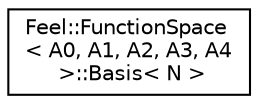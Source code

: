 digraph "Graphical Class Hierarchy"
{
 // LATEX_PDF_SIZE
  edge [fontname="Helvetica",fontsize="10",labelfontname="Helvetica",labelfontsize="10"];
  node [fontname="Helvetica",fontsize="10",shape=record];
  rankdir="LR";
  Node0 [label="Feel::FunctionSpace\l\< A0, A1, A2, A3, A4\l \>::Basis\< N \>",height=0.2,width=0.4,color="black", fillcolor="white", style="filled",URL="$structFeel_1_1FunctionSpace_1_1Basis.html",tooltip=" "];
}
